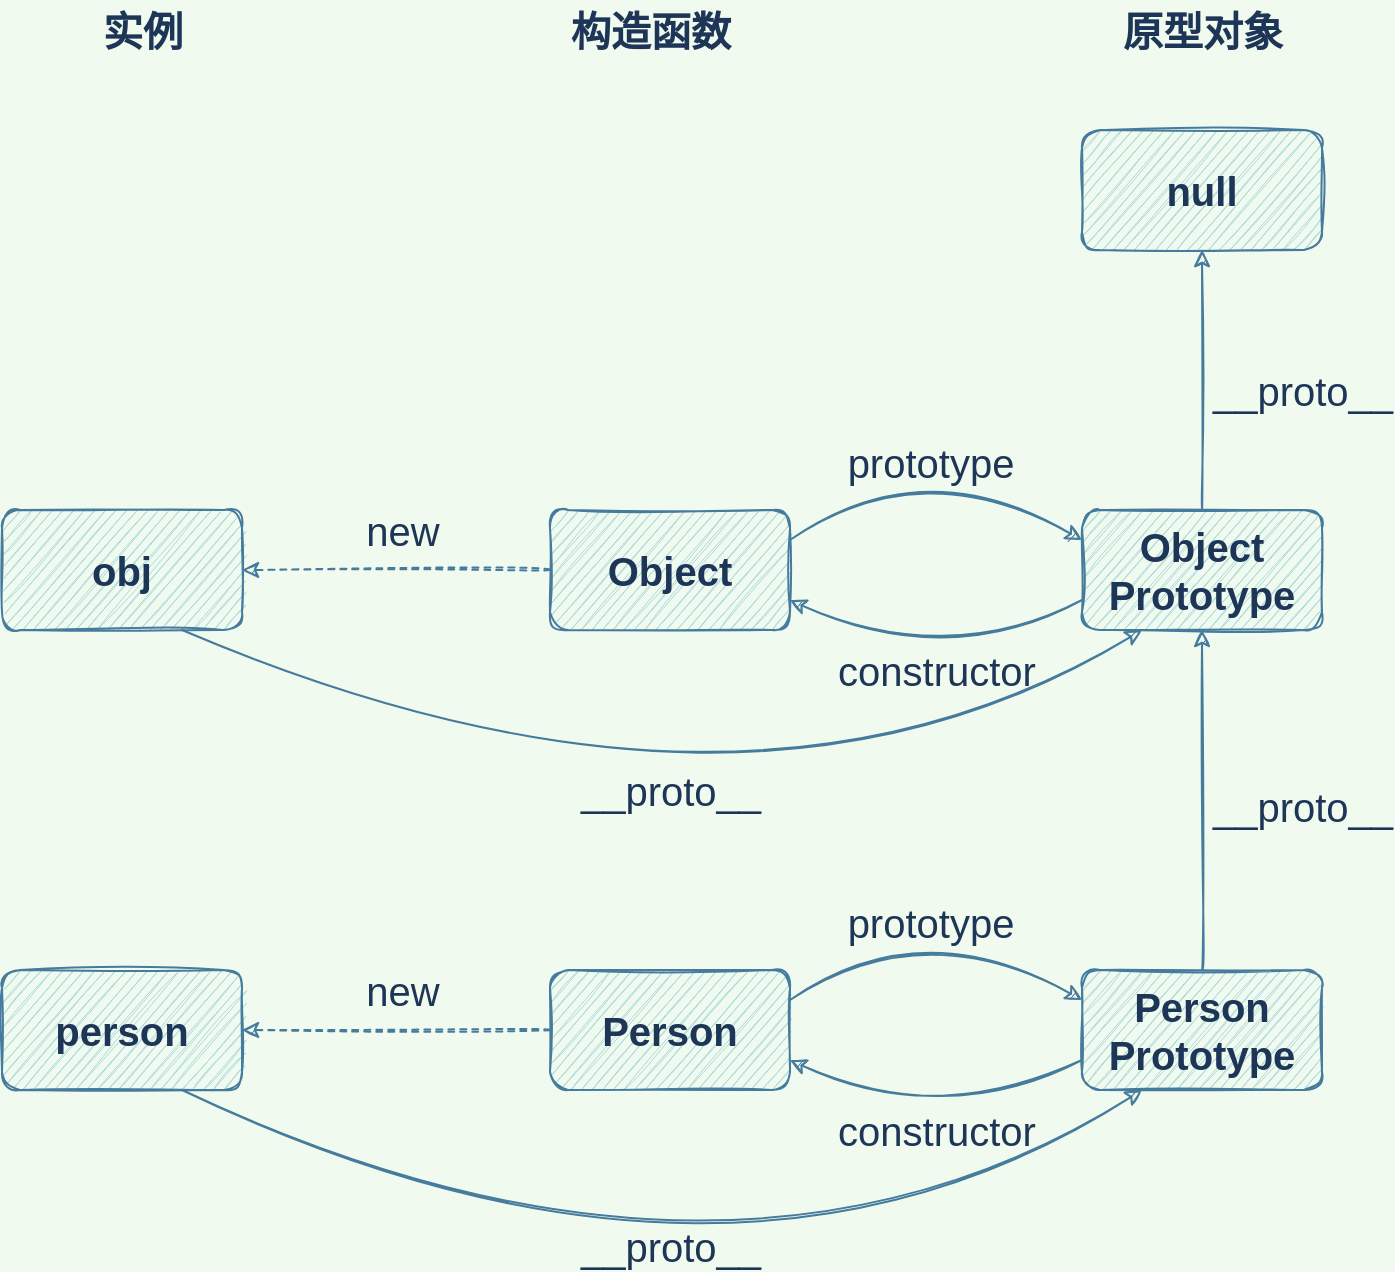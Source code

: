 <mxfile version="14.2.9" type="dropbox"><diagram id="B0ddarkSCNtASzivR3se" name="第 1 页"><mxGraphModel dx="946" dy="646" grid="1" gridSize="10" guides="1" tooltips="1" connect="1" arrows="1" fold="1" page="1" pageScale="1" pageWidth="827" pageHeight="1169" background="#F1FAEE" math="0" shadow="0"><root><mxCell id="0"/><mxCell id="1" parent="0"/><mxCell id="anvt8YzbZgSC5yBPMMVC-6" value="&lt;font face=&quot;Comic Sans MS&quot; style=&quot;font-size: 20px;&quot;&gt;实例&lt;/font&gt;" style="text;html=1;resizable=0;autosize=1;align=center;verticalAlign=middle;points=[];fillColor=none;strokeColor=none;fontStyle=1;labelBackgroundColor=none;horizontal=1;fontSize=20;fontColor=#1D3557;sketch=1;rounded=1;" vertex="1" parent="1"><mxGeometry x="80" y="65" width="60" height="30" as="geometry"/></mxCell><mxCell id="anvt8YzbZgSC5yBPMMVC-7" value="&lt;font face=&quot;Comic Sans MS&quot; style=&quot;font-size: 20px&quot;&gt;构造函数&lt;/font&gt;" style="text;html=1;resizable=0;autosize=1;align=center;verticalAlign=middle;points=[];fillColor=none;strokeColor=none;fontStyle=1;labelBackgroundColor=none;horizontal=1;fontSize=20;fontColor=#1D3557;sketch=1;rounded=1;" vertex="1" parent="1"><mxGeometry x="314" y="65" width="100" height="30" as="geometry"/></mxCell><mxCell id="anvt8YzbZgSC5yBPMMVC-8" value="&lt;font face=&quot;Comic Sans MS&quot; style=&quot;font-size: 20px&quot;&gt;原型对象&lt;/font&gt;" style="text;html=1;resizable=0;autosize=1;align=center;verticalAlign=middle;points=[];fillColor=none;strokeColor=none;fontStyle=1;labelBackgroundColor=none;horizontal=1;fontSize=20;fontColor=#1D3557;sketch=1;rounded=1;" vertex="1" parent="1"><mxGeometry x="590" y="65" width="100" height="30" as="geometry"/></mxCell><mxCell id="anvt8YzbZgSC5yBPMMVC-9" value="obj" style="whiteSpace=wrap;html=1;labelBackgroundColor=none;fontSize=20;align=center;fillColor=#A8DADC;strokeColor=#457B9D;fontColor=#1D3557;sketch=1;rounded=1;fontStyle=1" vertex="1" parent="1"><mxGeometry x="40" y="320" width="120" height="60" as="geometry"/></mxCell><mxCell id="anvt8YzbZgSC5yBPMMVC-10" value="Object" style="whiteSpace=wrap;html=1;labelBackgroundColor=none;fontSize=20;fillColor=#A8DADC;strokeColor=#457B9D;fontColor=#1D3557;sketch=1;rounded=1;fontStyle=1" vertex="1" parent="1"><mxGeometry x="314" y="320" width="120" height="60" as="geometry"/></mxCell><mxCell id="anvt8YzbZgSC5yBPMMVC-14" value="Object Prototype" style="whiteSpace=wrap;html=1;labelBackgroundColor=none;fontSize=20;fillColor=#A8DADC;strokeColor=#457B9D;fontColor=#1D3557;sketch=1;rounded=1;fontStyle=1" vertex="1" parent="1"><mxGeometry x="580" y="320" width="120" height="60" as="geometry"/></mxCell><mxCell id="anvt8YzbZgSC5yBPMMVC-19" value="" style="endArrow=classic;html=1;fontSize=20;exitX=1;exitY=0.25;exitDx=0;exitDy=0;strokeColor=#457B9D;fontColor=#1D3557;entryX=0;entryY=0.25;entryDx=0;entryDy=0;labelBackgroundColor=#F1FAEE;sketch=1;curved=1;" edge="1" parent="1" source="anvt8YzbZgSC5yBPMMVC-10" target="anvt8YzbZgSC5yBPMMVC-14"><mxGeometry width="50" height="50" relative="1" as="geometry"><mxPoint x="440" y="350" as="sourcePoint"/><mxPoint x="440" y="440" as="targetPoint"/><Array as="points"><mxPoint x="500" y="290"/></Array></mxGeometry></mxCell><mxCell id="anvt8YzbZgSC5yBPMMVC-33" value="prototype" style="edgeLabel;html=1;align=center;verticalAlign=middle;resizable=0;points=[];fontSize=20;fontColor=#1D3557;labelBackgroundColor=none;" vertex="1" connectable="0" parent="anvt8YzbZgSC5yBPMMVC-19"><mxGeometry x="-0.308" y="-8" relative="1" as="geometry"><mxPoint x="15.84" y="-12.52" as="offset"/></mxGeometry></mxCell><mxCell id="anvt8YzbZgSC5yBPMMVC-30" value="" style="endArrow=classic;html=1;fontSize=20;exitX=0;exitY=0.75;exitDx=0;exitDy=0;strokeColor=#457B9D;fontColor=#1D3557;entryX=1;entryY=0.75;entryDx=0;entryDy=0;labelBackgroundColor=#F1FAEE;sketch=1;curved=1;" edge="1" parent="1" source="anvt8YzbZgSC5yBPMMVC-14" target="anvt8YzbZgSC5yBPMMVC-10"><mxGeometry width="50" height="50" relative="1" as="geometry"><mxPoint x="640" y="315" as="sourcePoint"/><mxPoint x="350" y="315" as="targetPoint"/><Array as="points"><mxPoint x="510" y="400"/></Array></mxGeometry></mxCell><mxCell id="anvt8YzbZgSC5yBPMMVC-34" value="constructor" style="edgeLabel;html=1;align=center;verticalAlign=middle;resizable=0;points=[];fontSize=20;fontColor=#1D3557;labelBackgroundColor=none;" vertex="1" connectable="0" parent="anvt8YzbZgSC5yBPMMVC-30"><mxGeometry x="0.199" y="-5" relative="1" as="geometry"><mxPoint x="11.52" y="12.15" as="offset"/></mxGeometry></mxCell><mxCell id="anvt8YzbZgSC5yBPMMVC-31" value="null" style="whiteSpace=wrap;html=1;strokeColor=#457B9D;fillColor=#A8DADC;fontColor=#1D3557;sketch=1;rounded=1;fontSize=20;fontStyle=1" vertex="1" parent="1"><mxGeometry x="580" y="130" width="120" height="60" as="geometry"/></mxCell><mxCell id="anvt8YzbZgSC5yBPMMVC-32" value="" style="endArrow=classic;html=1;fontSize=20;exitX=0.5;exitY=0;exitDx=0;exitDy=0;strokeColor=#457B9D;fontColor=#1D3557;entryX=0.5;entryY=1;entryDx=0;entryDy=0;labelBackgroundColor=#F1FAEE;sketch=1;curved=1;" edge="1" parent="1" source="anvt8YzbZgSC5yBPMMVC-14" target="anvt8YzbZgSC5yBPMMVC-31"><mxGeometry width="50" height="50" relative="1" as="geometry"><mxPoint x="630" y="255" as="sourcePoint"/><mxPoint x="720" y="255" as="targetPoint"/><Array as="points"/></mxGeometry></mxCell><mxCell id="anvt8YzbZgSC5yBPMMVC-35" value="__proto__" style="edgeLabel;html=1;align=center;verticalAlign=middle;resizable=0;points=[];fontSize=20;fontColor=#1D3557;labelBackgroundColor=none;" vertex="1" connectable="0" parent="anvt8YzbZgSC5yBPMMVC-32"><mxGeometry x="0.108" y="1" relative="1" as="geometry"><mxPoint x="51" y="12" as="offset"/></mxGeometry></mxCell><mxCell id="anvt8YzbZgSC5yBPMMVC-36" value="person" style="whiteSpace=wrap;html=1;labelBackgroundColor=none;fontSize=20;align=center;fillColor=#A8DADC;strokeColor=#457B9D;fontColor=#1D3557;sketch=1;rounded=1;fontStyle=1" vertex="1" parent="1"><mxGeometry x="40" y="550" width="120" height="60" as="geometry"/></mxCell><mxCell id="anvt8YzbZgSC5yBPMMVC-37" value="Person" style="whiteSpace=wrap;html=1;labelBackgroundColor=none;fontSize=20;fillColor=#A8DADC;strokeColor=#457B9D;fontColor=#1D3557;sketch=1;rounded=1;fontStyle=1" vertex="1" parent="1"><mxGeometry x="314" y="550" width="120" height="60" as="geometry"/></mxCell><mxCell id="anvt8YzbZgSC5yBPMMVC-38" value="Person Prototype" style="whiteSpace=wrap;html=1;labelBackgroundColor=none;fontSize=20;fillColor=#A8DADC;strokeColor=#457B9D;fontColor=#1D3557;sketch=1;rounded=1;fontStyle=1" vertex="1" parent="1"><mxGeometry x="580" y="550" width="120" height="60" as="geometry"/></mxCell><mxCell id="anvt8YzbZgSC5yBPMMVC-39" value="" style="endArrow=classic;html=1;fontSize=20;exitX=1;exitY=0.25;exitDx=0;exitDy=0;strokeColor=#457B9D;fontColor=#1D3557;entryX=0;entryY=0.25;entryDx=0;entryDy=0;labelBackgroundColor=#F1FAEE;sketch=1;curved=1;" edge="1" parent="1" source="anvt8YzbZgSC5yBPMMVC-37" target="anvt8YzbZgSC5yBPMMVC-38"><mxGeometry width="50" height="50" relative="1" as="geometry"><mxPoint x="440" y="580" as="sourcePoint"/><mxPoint x="440" y="670" as="targetPoint"/><Array as="points"><mxPoint x="500" y="520"/></Array></mxGeometry></mxCell><mxCell id="anvt8YzbZgSC5yBPMMVC-40" value="prototype" style="edgeLabel;html=1;align=center;verticalAlign=middle;resizable=0;points=[];fontSize=20;fontColor=#1D3557;labelBackgroundColor=none;" vertex="1" connectable="0" parent="anvt8YzbZgSC5yBPMMVC-39"><mxGeometry x="-0.308" y="-8" relative="1" as="geometry"><mxPoint x="15.84" y="-12.52" as="offset"/></mxGeometry></mxCell><mxCell id="anvt8YzbZgSC5yBPMMVC-41" value="" style="endArrow=classic;html=1;fontSize=20;exitX=0;exitY=0.75;exitDx=0;exitDy=0;strokeColor=#457B9D;fontColor=#1D3557;entryX=1;entryY=0.75;entryDx=0;entryDy=0;labelBackgroundColor=#F1FAEE;sketch=1;curved=1;" edge="1" parent="1" source="anvt8YzbZgSC5yBPMMVC-38" target="anvt8YzbZgSC5yBPMMVC-37"><mxGeometry width="50" height="50" relative="1" as="geometry"><mxPoint x="640" y="545" as="sourcePoint"/><mxPoint x="350" y="545" as="targetPoint"/><Array as="points"><mxPoint x="510" y="630"/></Array></mxGeometry></mxCell><mxCell id="anvt8YzbZgSC5yBPMMVC-42" value="constructor" style="edgeLabel;html=1;align=center;verticalAlign=middle;resizable=0;points=[];fontSize=20;fontColor=#1D3557;labelBackgroundColor=none;" vertex="1" connectable="0" parent="anvt8YzbZgSC5yBPMMVC-41"><mxGeometry x="0.199" y="-5" relative="1" as="geometry"><mxPoint x="11.52" y="12.15" as="offset"/></mxGeometry></mxCell><mxCell id="anvt8YzbZgSC5yBPMMVC-43" value="" style="endArrow=classic;html=1;fontSize=20;exitX=0.5;exitY=0;exitDx=0;exitDy=0;strokeColor=#457B9D;fontColor=#1D3557;entryX=0.5;entryY=1;entryDx=0;entryDy=0;labelBackgroundColor=#F1FAEE;sketch=1;curved=1;" edge="1" parent="1" source="anvt8YzbZgSC5yBPMMVC-38" target="anvt8YzbZgSC5yBPMMVC-14"><mxGeometry width="50" height="50" relative="1" as="geometry"><mxPoint x="660" y="520" as="sourcePoint"/><mxPoint x="660" y="390" as="targetPoint"/><Array as="points"/></mxGeometry></mxCell><mxCell id="anvt8YzbZgSC5yBPMMVC-44" value="__proto__" style="edgeLabel;html=1;align=center;verticalAlign=middle;resizable=0;points=[];fontSize=20;fontColor=#1D3557;labelBackgroundColor=none;" vertex="1" connectable="0" parent="anvt8YzbZgSC5yBPMMVC-43"><mxGeometry x="0.108" y="1" relative="1" as="geometry"><mxPoint x="51" y="12" as="offset"/></mxGeometry></mxCell><mxCell id="anvt8YzbZgSC5yBPMMVC-45" value="" style="endArrow=classic;html=1;fontSize=20;strokeColor=#457B9D;fontColor=#1D3557;labelBackgroundColor=#F1FAEE;sketch=1;curved=1;exitX=0;exitY=0.5;exitDx=0;exitDy=0;entryX=1;entryY=0.5;entryDx=0;entryDy=0;dashed=1;" edge="1" parent="1" source="anvt8YzbZgSC5yBPMMVC-10" target="anvt8YzbZgSC5yBPMMVC-9"><mxGeometry width="50" height="50" relative="1" as="geometry"><mxPoint x="290" y="410" as="sourcePoint"/><mxPoint x="180" y="360" as="targetPoint"/><Array as="points"/></mxGeometry></mxCell><mxCell id="anvt8YzbZgSC5yBPMMVC-46" value="new" style="edgeLabel;html=1;align=center;verticalAlign=middle;resizable=0;points=[];fontSize=20;fontColor=#1D3557;labelBackgroundColor=none;" vertex="1" connectable="0" parent="anvt8YzbZgSC5yBPMMVC-45"><mxGeometry x="0.108" y="1" relative="1" as="geometry"><mxPoint x="11" y="-21" as="offset"/></mxGeometry></mxCell><mxCell id="anvt8YzbZgSC5yBPMMVC-47" value="" style="endArrow=classic;html=1;fontSize=20;strokeColor=#457B9D;fontColor=#1D3557;labelBackgroundColor=#F1FAEE;sketch=1;curved=1;exitX=0;exitY=0.5;exitDx=0;exitDy=0;entryX=1;entryY=0.5;entryDx=0;entryDy=0;dashed=1;" edge="1" parent="1" source="anvt8YzbZgSC5yBPMMVC-37" target="anvt8YzbZgSC5yBPMMVC-36"><mxGeometry width="50" height="50" relative="1" as="geometry"><mxPoint x="314" y="620" as="sourcePoint"/><mxPoint x="160" y="620" as="targetPoint"/><Array as="points"/></mxGeometry></mxCell><mxCell id="anvt8YzbZgSC5yBPMMVC-48" value="new" style="edgeLabel;html=1;align=center;verticalAlign=middle;resizable=0;points=[];fontSize=20;fontColor=#1D3557;labelBackgroundColor=none;" vertex="1" connectable="0" parent="anvt8YzbZgSC5yBPMMVC-47"><mxGeometry x="0.108" y="1" relative="1" as="geometry"><mxPoint x="11" y="-21" as="offset"/></mxGeometry></mxCell><mxCell id="anvt8YzbZgSC5yBPMMVC-49" value="" style="endArrow=classic;html=1;fontSize=20;exitX=0.75;exitY=1;exitDx=0;exitDy=0;strokeColor=#457B9D;fontColor=#1D3557;entryX=0.25;entryY=1;entryDx=0;entryDy=0;labelBackgroundColor=#F1FAEE;sketch=1;curved=1;" edge="1" parent="1" source="anvt8YzbZgSC5yBPMMVC-9" target="anvt8YzbZgSC5yBPMMVC-14"><mxGeometry width="50" height="50" relative="1" as="geometry"><mxPoint x="160" y="390" as="sourcePoint"/><mxPoint x="640" y="390" as="targetPoint"/><Array as="points"><mxPoint x="410" y="500"/></Array></mxGeometry></mxCell><mxCell id="anvt8YzbZgSC5yBPMMVC-50" value="__proto__" style="edgeLabel;html=1;align=center;verticalAlign=middle;resizable=0;points=[];fontSize=20;fontColor=#1D3557;labelBackgroundColor=none;" vertex="1" connectable="0" parent="anvt8YzbZgSC5yBPMMVC-49"><mxGeometry x="-0.308" y="-8" relative="1" as="geometry"><mxPoint x="76.19" y="-0.62" as="offset"/></mxGeometry></mxCell><mxCell id="anvt8YzbZgSC5yBPMMVC-57" value="" style="endArrow=classic;html=1;fontSize=20;exitX=0.75;exitY=1;exitDx=0;exitDy=0;strokeColor=#457B9D;fontColor=#1D3557;entryX=0.25;entryY=1;entryDx=0;entryDy=0;labelBackgroundColor=#F1FAEE;sketch=1;curved=1;" edge="1" parent="1" source="anvt8YzbZgSC5yBPMMVC-36" target="anvt8YzbZgSC5yBPMMVC-38"><mxGeometry width="50" height="50" relative="1" as="geometry"><mxPoint x="124" y="620" as="sourcePoint"/><mxPoint x="604" y="620" as="targetPoint"/><Array as="points"><mxPoint x="404" y="740"/></Array></mxGeometry></mxCell><mxCell id="anvt8YzbZgSC5yBPMMVC-58" value="__proto__" style="edgeLabel;html=1;align=center;verticalAlign=middle;resizable=0;points=[];fontSize=20;fontColor=#1D3557;labelBackgroundColor=none;" vertex="1" connectable="0" parent="anvt8YzbZgSC5yBPMMVC-57"><mxGeometry x="-0.308" y="-8" relative="1" as="geometry"><mxPoint x="76.19" y="-10.62" as="offset"/></mxGeometry></mxCell></root></mxGraphModel></diagram></mxfile>